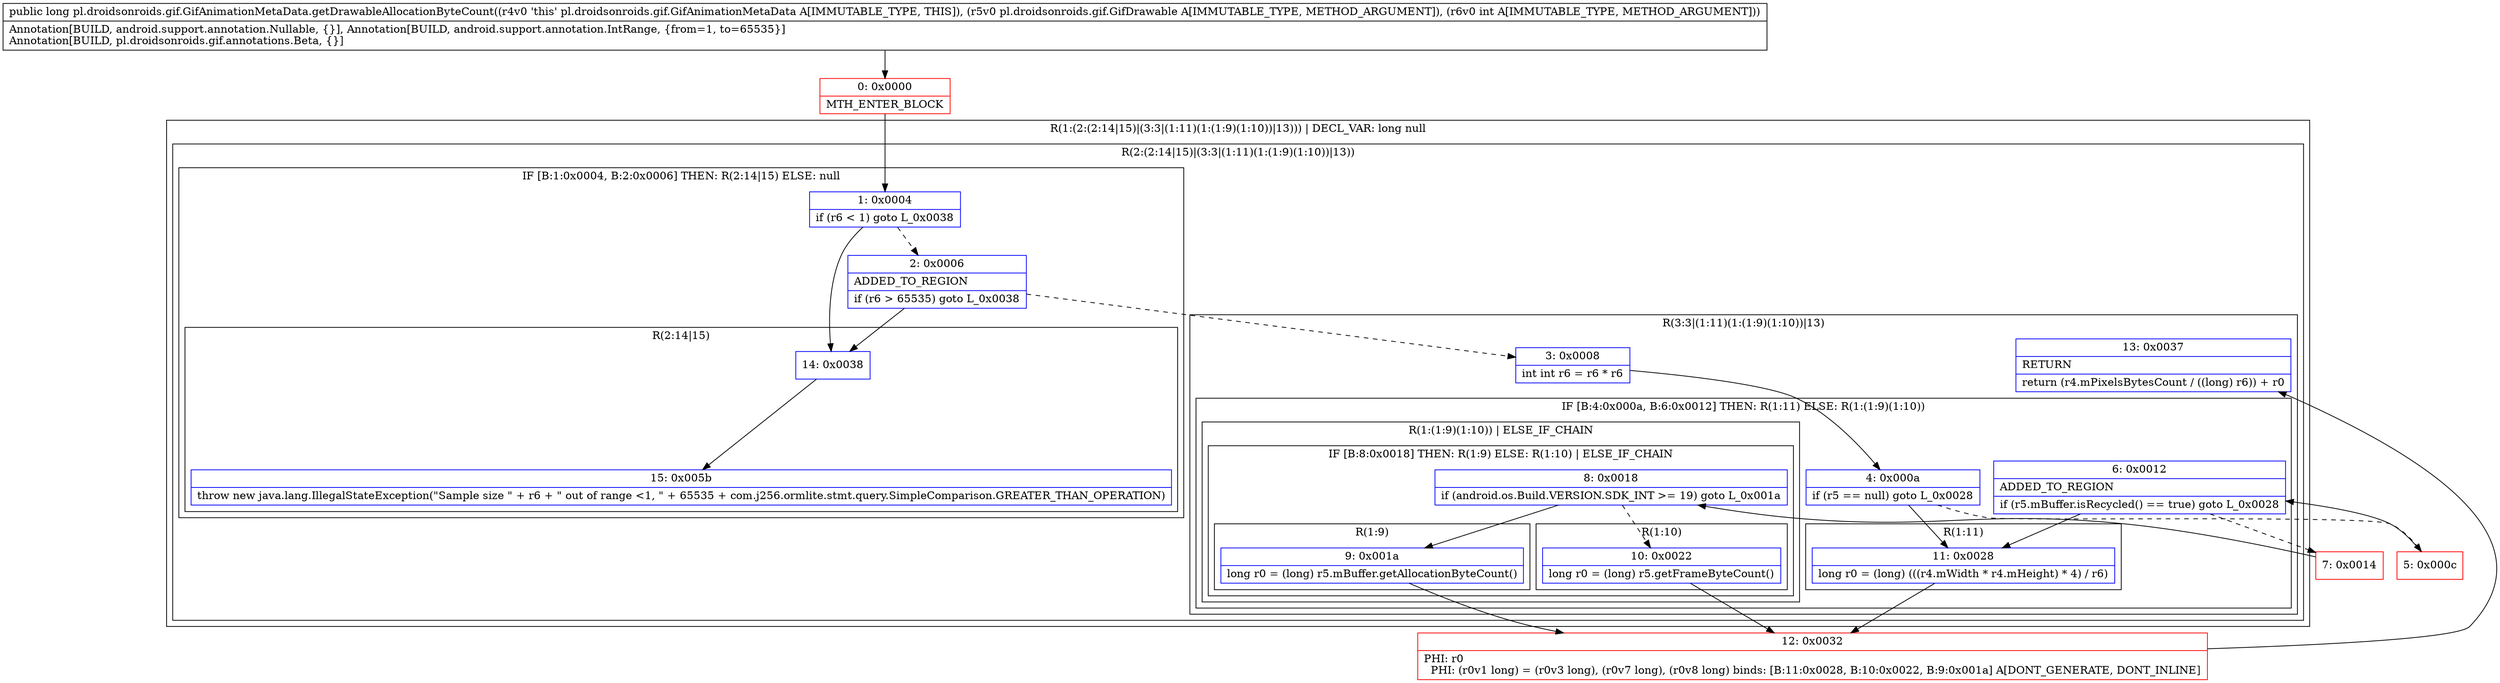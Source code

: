 digraph "CFG forpl.droidsonroids.gif.GifAnimationMetaData.getDrawableAllocationByteCount(Lpl\/droidsonroids\/gif\/GifDrawable;I)J" {
subgraph cluster_Region_328756399 {
label = "R(1:(2:(2:14|15)|(3:3|(1:11)(1:(1:9)(1:10))|13))) | DECL_VAR: long null\l";
node [shape=record,color=blue];
subgraph cluster_Region_1308161434 {
label = "R(2:(2:14|15)|(3:3|(1:11)(1:(1:9)(1:10))|13))";
node [shape=record,color=blue];
subgraph cluster_IfRegion_1191532065 {
label = "IF [B:1:0x0004, B:2:0x0006] THEN: R(2:14|15) ELSE: null";
node [shape=record,color=blue];
Node_1 [shape=record,label="{1\:\ 0x0004|if (r6 \< 1) goto L_0x0038\l}"];
Node_2 [shape=record,label="{2\:\ 0x0006|ADDED_TO_REGION\l|if (r6 \> 65535) goto L_0x0038\l}"];
subgraph cluster_Region_1868567255 {
label = "R(2:14|15)";
node [shape=record,color=blue];
Node_14 [shape=record,label="{14\:\ 0x0038}"];
Node_15 [shape=record,label="{15\:\ 0x005b|throw new java.lang.IllegalStateException(\"Sample size \" + r6 + \" out of range \<1, \" + 65535 + com.j256.ormlite.stmt.query.SimpleComparison.GREATER_THAN_OPERATION)\l}"];
}
}
subgraph cluster_Region_356774973 {
label = "R(3:3|(1:11)(1:(1:9)(1:10))|13)";
node [shape=record,color=blue];
Node_3 [shape=record,label="{3\:\ 0x0008|int int r6 = r6 * r6\l}"];
subgraph cluster_IfRegion_1070458496 {
label = "IF [B:4:0x000a, B:6:0x0012] THEN: R(1:11) ELSE: R(1:(1:9)(1:10))";
node [shape=record,color=blue];
Node_4 [shape=record,label="{4\:\ 0x000a|if (r5 == null) goto L_0x0028\l}"];
Node_6 [shape=record,label="{6\:\ 0x0012|ADDED_TO_REGION\l|if (r5.mBuffer.isRecycled() == true) goto L_0x0028\l}"];
subgraph cluster_Region_1106401534 {
label = "R(1:11)";
node [shape=record,color=blue];
Node_11 [shape=record,label="{11\:\ 0x0028|long r0 = (long) (((r4.mWidth * r4.mHeight) * 4) \/ r6)\l}"];
}
subgraph cluster_Region_898859206 {
label = "R(1:(1:9)(1:10)) | ELSE_IF_CHAIN\l";
node [shape=record,color=blue];
subgraph cluster_IfRegion_1481276427 {
label = "IF [B:8:0x0018] THEN: R(1:9) ELSE: R(1:10) | ELSE_IF_CHAIN\l";
node [shape=record,color=blue];
Node_8 [shape=record,label="{8\:\ 0x0018|if (android.os.Build.VERSION.SDK_INT \>= 19) goto L_0x001a\l}"];
subgraph cluster_Region_2049689340 {
label = "R(1:9)";
node [shape=record,color=blue];
Node_9 [shape=record,label="{9\:\ 0x001a|long r0 = (long) r5.mBuffer.getAllocationByteCount()\l}"];
}
subgraph cluster_Region_1356855074 {
label = "R(1:10)";
node [shape=record,color=blue];
Node_10 [shape=record,label="{10\:\ 0x0022|long r0 = (long) r5.getFrameByteCount()\l}"];
}
}
}
}
Node_13 [shape=record,label="{13\:\ 0x0037|RETURN\l|return (r4.mPixelsBytesCount \/ ((long) r6)) + r0\l}"];
}
}
}
Node_0 [shape=record,color=red,label="{0\:\ 0x0000|MTH_ENTER_BLOCK\l}"];
Node_5 [shape=record,color=red,label="{5\:\ 0x000c}"];
Node_7 [shape=record,color=red,label="{7\:\ 0x0014}"];
Node_12 [shape=record,color=red,label="{12\:\ 0x0032|PHI: r0 \l  PHI: (r0v1 long) = (r0v3 long), (r0v7 long), (r0v8 long) binds: [B:11:0x0028, B:10:0x0022, B:9:0x001a] A[DONT_GENERATE, DONT_INLINE]\l}"];
MethodNode[shape=record,label="{public long pl.droidsonroids.gif.GifAnimationMetaData.getDrawableAllocationByteCount((r4v0 'this' pl.droidsonroids.gif.GifAnimationMetaData A[IMMUTABLE_TYPE, THIS]), (r5v0 pl.droidsonroids.gif.GifDrawable A[IMMUTABLE_TYPE, METHOD_ARGUMENT]), (r6v0 int A[IMMUTABLE_TYPE, METHOD_ARGUMENT]))  | Annotation[BUILD, android.support.annotation.Nullable, \{\}], Annotation[BUILD, android.support.annotation.IntRange, \{from=1, to=65535\}]\lAnnotation[BUILD, pl.droidsonroids.gif.annotations.Beta, \{\}]\l}"];
MethodNode -> Node_0;
Node_1 -> Node_2[style=dashed];
Node_1 -> Node_14;
Node_2 -> Node_3[style=dashed];
Node_2 -> Node_14;
Node_14 -> Node_15;
Node_3 -> Node_4;
Node_4 -> Node_5[style=dashed];
Node_4 -> Node_11;
Node_6 -> Node_7[style=dashed];
Node_6 -> Node_11;
Node_11 -> Node_12;
Node_8 -> Node_9;
Node_8 -> Node_10[style=dashed];
Node_9 -> Node_12;
Node_10 -> Node_12;
Node_0 -> Node_1;
Node_5 -> Node_6;
Node_7 -> Node_8;
Node_12 -> Node_13;
}

